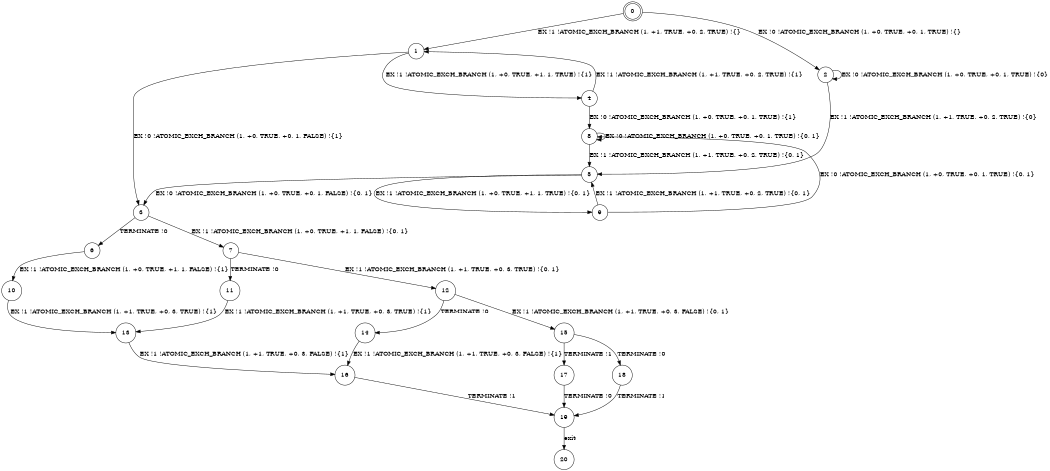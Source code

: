 digraph BCG {
size = "7, 10.5";
center = TRUE;
node [shape = circle];
0 [peripheries = 2];
0 -> 1 [label = "EX !1 !ATOMIC_EXCH_BRANCH (1, +1, TRUE, +0, 2, TRUE) !{}"];
0 -> 2 [label = "EX !0 !ATOMIC_EXCH_BRANCH (1, +0, TRUE, +0, 1, TRUE) !{}"];
1 -> 3 [label = "EX !0 !ATOMIC_EXCH_BRANCH (1, +0, TRUE, +0, 1, FALSE) !{1}"];
1 -> 4 [label = "EX !1 !ATOMIC_EXCH_BRANCH (1, +0, TRUE, +1, 1, TRUE) !{1}"];
2 -> 5 [label = "EX !1 !ATOMIC_EXCH_BRANCH (1, +1, TRUE, +0, 2, TRUE) !{0}"];
2 -> 2 [label = "EX !0 !ATOMIC_EXCH_BRANCH (1, +0, TRUE, +0, 1, TRUE) !{0}"];
3 -> 6 [label = "TERMINATE !0"];
3 -> 7 [label = "EX !1 !ATOMIC_EXCH_BRANCH (1, +0, TRUE, +1, 1, FALSE) !{0, 1}"];
4 -> 8 [label = "EX !0 !ATOMIC_EXCH_BRANCH (1, +0, TRUE, +0, 1, TRUE) !{1}"];
4 -> 1 [label = "EX !1 !ATOMIC_EXCH_BRANCH (1, +1, TRUE, +0, 2, TRUE) !{1}"];
5 -> 9 [label = "EX !1 !ATOMIC_EXCH_BRANCH (1, +0, TRUE, +1, 1, TRUE) !{0, 1}"];
5 -> 3 [label = "EX !0 !ATOMIC_EXCH_BRANCH (1, +0, TRUE, +0, 1, FALSE) !{0, 1}"];
6 -> 10 [label = "EX !1 !ATOMIC_EXCH_BRANCH (1, +0, TRUE, +1, 1, FALSE) !{1}"];
7 -> 11 [label = "TERMINATE !0"];
7 -> 12 [label = "EX !1 !ATOMIC_EXCH_BRANCH (1, +1, TRUE, +0, 3, TRUE) !{0, 1}"];
8 -> 5 [label = "EX !1 !ATOMIC_EXCH_BRANCH (1, +1, TRUE, +0, 2, TRUE) !{0, 1}"];
8 -> 8 [label = "EX !0 !ATOMIC_EXCH_BRANCH (1, +0, TRUE, +0, 1, TRUE) !{0, 1}"];
9 -> 5 [label = "EX !1 !ATOMIC_EXCH_BRANCH (1, +1, TRUE, +0, 2, TRUE) !{0, 1}"];
9 -> 8 [label = "EX !0 !ATOMIC_EXCH_BRANCH (1, +0, TRUE, +0, 1, TRUE) !{0, 1}"];
10 -> 13 [label = "EX !1 !ATOMIC_EXCH_BRANCH (1, +1, TRUE, +0, 3, TRUE) !{1}"];
11 -> 13 [label = "EX !1 !ATOMIC_EXCH_BRANCH (1, +1, TRUE, +0, 3, TRUE) !{1}"];
12 -> 14 [label = "TERMINATE !0"];
12 -> 15 [label = "EX !1 !ATOMIC_EXCH_BRANCH (1, +1, TRUE, +0, 3, FALSE) !{0, 1}"];
13 -> 16 [label = "EX !1 !ATOMIC_EXCH_BRANCH (1, +1, TRUE, +0, 3, FALSE) !{1}"];
14 -> 16 [label = "EX !1 !ATOMIC_EXCH_BRANCH (1, +1, TRUE, +0, 3, FALSE) !{1}"];
15 -> 17 [label = "TERMINATE !1"];
15 -> 18 [label = "TERMINATE !0"];
16 -> 19 [label = "TERMINATE !1"];
17 -> 19 [label = "TERMINATE !0"];
18 -> 19 [label = "TERMINATE !1"];
19 -> 20 [label = "exit"];
}
